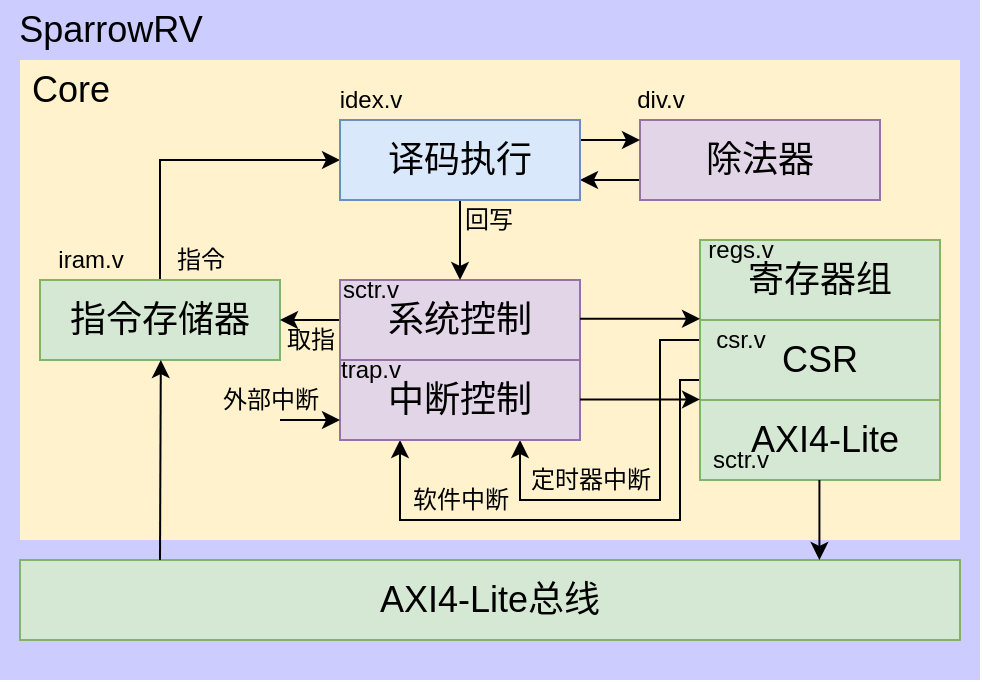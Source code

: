 <mxfile version="18.0.6" type="device"><diagram id="YtvwvDAg_z0UyHSXU93h" name="第 1 页"><mxGraphModel dx="1038" dy="649" grid="1" gridSize="10" guides="1" tooltips="1" connect="1" arrows="1" fold="1" page="1" pageScale="1" pageWidth="827" pageHeight="1169" math="0" shadow="0"><root><mxCell id="0"/><mxCell id="1" parent="0"/><mxCell id="fnTT648huVd-Vv2K7uz5-49" value="" style="rounded=0;whiteSpace=wrap;html=1;fontSize=12;fillColor=#CCCCFF;strokeColor=none;" parent="1" vertex="1"><mxGeometry x="190" y="50" width="490" height="340" as="geometry"/></mxCell><mxCell id="fnTT648huVd-Vv2K7uz5-1" value="" style="rounded=0;whiteSpace=wrap;html=1;fontSize=18;fillColor=#FFF2CC;strokeColor=none;" parent="1" vertex="1"><mxGeometry x="200" y="80" width="470" height="240" as="geometry"/></mxCell><mxCell id="fnTT648huVd-Vv2K7uz5-2" value="SparrowRV" style="text;html=1;align=center;verticalAlign=middle;resizable=0;points=[];autosize=1;strokeColor=none;fillColor=none;fontSize=18;" parent="1" vertex="1"><mxGeometry x="190" y="50" width="110" height="30" as="geometry"/></mxCell><mxCell id="fnTT648huVd-Vv2K7uz5-4" value="寄存器组" style="whiteSpace=wrap;html=1;fontSize=18;fillColor=#d5e8d4;strokeColor=#82b366;" parent="1" vertex="1"><mxGeometry x="540" y="170" width="120" height="40" as="geometry"/></mxCell><mxCell id="fnTT648huVd-Vv2K7uz5-32" style="edgeStyle=orthogonalEdgeStyle;rounded=0;orthogonalLoop=1;jettySize=auto;html=1;entryX=0.75;entryY=1;entryDx=0;entryDy=0;fontSize=18;exitX=0;exitY=0.25;exitDx=0;exitDy=0;" parent="1" source="fnTT648huVd-Vv2K7uz5-5" target="fnTT648huVd-Vv2K7uz5-7" edge="1"><mxGeometry relative="1" as="geometry"><mxPoint x="690" y="250" as="sourcePoint"/><Array as="points"><mxPoint x="520" y="220"/><mxPoint x="520" y="300"/><mxPoint x="450" y="300"/></Array></mxGeometry></mxCell><mxCell id="fnTT648huVd-Vv2K7uz5-33" style="edgeStyle=orthogonalEdgeStyle;rounded=0;orthogonalLoop=1;jettySize=auto;html=1;exitX=0;exitY=0.75;exitDx=0;exitDy=0;entryX=0.25;entryY=1;entryDx=0;entryDy=0;fontSize=18;" parent="1" source="fnTT648huVd-Vv2K7uz5-5" target="fnTT648huVd-Vv2K7uz5-7" edge="1"><mxGeometry relative="1" as="geometry"><Array as="points"><mxPoint x="530" y="240"/><mxPoint x="530" y="310"/><mxPoint x="390" y="310"/></Array></mxGeometry></mxCell><mxCell id="fnTT648huVd-Vv2K7uz5-5" value="CSR" style="whiteSpace=wrap;html=1;fontSize=18;fillColor=#d5e8d4;strokeColor=#82b366;" parent="1" vertex="1"><mxGeometry x="540" y="210" width="120" height="40" as="geometry"/></mxCell><mxCell id="fnTT648huVd-Vv2K7uz5-17" style="edgeStyle=orthogonalEdgeStyle;rounded=0;orthogonalLoop=1;jettySize=auto;html=1;exitX=0.5;exitY=0;exitDx=0;exitDy=0;entryX=0;entryY=0.5;entryDx=0;entryDy=0;fontSize=18;" parent="1" source="fnTT648huVd-Vv2K7uz5-6" target="fnTT648huVd-Vv2K7uz5-11" edge="1"><mxGeometry relative="1" as="geometry"/></mxCell><mxCell id="fnTT648huVd-Vv2K7uz5-6" value="指令存储器" style="whiteSpace=wrap;html=1;fontSize=18;fillColor=#d5e8d4;strokeColor=#82b366;" parent="1" vertex="1"><mxGeometry x="210" y="190" width="120" height="40" as="geometry"/></mxCell><mxCell id="fnTT648huVd-Vv2K7uz5-7" value="中断控制" style="whiteSpace=wrap;html=1;fontSize=18;fillColor=#e1d5e7;strokeColor=#9673a6;" parent="1" vertex="1"><mxGeometry x="360" y="230" width="120" height="40" as="geometry"/></mxCell><mxCell id="fnTT648huVd-Vv2K7uz5-14" style="edgeStyle=orthogonalEdgeStyle;rounded=0;orthogonalLoop=1;jettySize=auto;html=1;exitX=0;exitY=0.5;exitDx=0;exitDy=0;entryX=1;entryY=0.5;entryDx=0;entryDy=0;fontSize=18;" parent="1" source="fnTT648huVd-Vv2K7uz5-9" target="fnTT648huVd-Vv2K7uz5-6" edge="1"><mxGeometry relative="1" as="geometry"/></mxCell><mxCell id="fnTT648huVd-Vv2K7uz5-9" value="系统控制" style="whiteSpace=wrap;html=1;fontSize=18;fillColor=#e1d5e7;strokeColor=#9673a6;" parent="1" vertex="1"><mxGeometry x="360" y="190" width="120" height="40" as="geometry"/></mxCell><mxCell id="fnTT648huVd-Vv2K7uz5-20" style="edgeStyle=orthogonalEdgeStyle;rounded=0;orthogonalLoop=1;jettySize=auto;html=1;exitX=0;exitY=0.75;exitDx=0;exitDy=0;entryX=1;entryY=0.75;entryDx=0;entryDy=0;fontSize=18;" parent="1" source="fnTT648huVd-Vv2K7uz5-10" target="fnTT648huVd-Vv2K7uz5-11" edge="1"><mxGeometry relative="1" as="geometry"/></mxCell><mxCell id="fnTT648huVd-Vv2K7uz5-10" value="除法器" style="whiteSpace=wrap;html=1;fontSize=18;fillColor=#e1d5e7;strokeColor=#9673a6;" parent="1" vertex="1"><mxGeometry x="510" y="110" width="120" height="40" as="geometry"/></mxCell><mxCell id="fnTT648huVd-Vv2K7uz5-19" style="edgeStyle=orthogonalEdgeStyle;rounded=0;orthogonalLoop=1;jettySize=auto;html=1;exitX=1;exitY=0.25;exitDx=0;exitDy=0;entryX=0;entryY=0.25;entryDx=0;entryDy=0;fontSize=18;" parent="1" source="fnTT648huVd-Vv2K7uz5-11" target="fnTT648huVd-Vv2K7uz5-10" edge="1"><mxGeometry relative="1" as="geometry"/></mxCell><mxCell id="fnTT648huVd-Vv2K7uz5-29" style="edgeStyle=orthogonalEdgeStyle;rounded=0;orthogonalLoop=1;jettySize=auto;html=1;exitX=0.5;exitY=1;exitDx=0;exitDy=0;entryX=0.5;entryY=0;entryDx=0;entryDy=0;fontSize=18;" parent="1" source="fnTT648huVd-Vv2K7uz5-11" target="fnTT648huVd-Vv2K7uz5-9" edge="1"><mxGeometry relative="1" as="geometry"/></mxCell><mxCell id="fnTT648huVd-Vv2K7uz5-11" value="译码执行" style="whiteSpace=wrap;html=1;fontSize=18;fillColor=#dae8fc;strokeColor=#6c8ebf;" parent="1" vertex="1"><mxGeometry x="360" y="110" width="120" height="40" as="geometry"/></mxCell><mxCell id="fnTT648huVd-Vv2K7uz5-12" value="&amp;nbsp;AXI4-Lite" style="whiteSpace=wrap;html=1;fontSize=18;fillColor=#d5e8d4;strokeColor=#82b366;" parent="1" vertex="1"><mxGeometry x="540" y="250" width="120" height="40" as="geometry"/></mxCell><mxCell id="fnTT648huVd-Vv2K7uz5-16" style="edgeStyle=orthogonalEdgeStyle;rounded=0;orthogonalLoop=1;jettySize=auto;html=1;fontSize=18;" parent="1" edge="1"><mxGeometry relative="1" as="geometry"><mxPoint x="480" y="209.43" as="sourcePoint"/><mxPoint x="540" y="209.43" as="targetPoint"/></mxGeometry></mxCell><mxCell id="fnTT648huVd-Vv2K7uz5-22" value="Core" style="text;html=1;align=center;verticalAlign=middle;resizable=0;points=[];autosize=1;strokeColor=none;fillColor=none;fontSize=18;" parent="1" vertex="1"><mxGeometry x="200" y="80" width="50" height="30" as="geometry"/></mxCell><mxCell id="fnTT648huVd-Vv2K7uz5-23" value="AXI4-Lite总线" style="whiteSpace=wrap;html=1;fontSize=18;fillColor=#d5e8d4;strokeColor=#82b366;" parent="1" vertex="1"><mxGeometry x="200" y="330" width="470" height="40" as="geometry"/></mxCell><mxCell id="fnTT648huVd-Vv2K7uz5-25" value="" style="endArrow=classic;html=1;rounded=0;fontSize=18;" parent="1" edge="1"><mxGeometry width="50" height="50" relative="1" as="geometry"><mxPoint x="270" y="330" as="sourcePoint"/><mxPoint x="270.41" y="230" as="targetPoint"/></mxGeometry></mxCell><mxCell id="fnTT648huVd-Vv2K7uz5-30" value="" style="endArrow=classic;html=1;rounded=0;fontSize=18;" parent="1" edge="1"><mxGeometry width="50" height="50" relative="1" as="geometry"><mxPoint x="330" y="260" as="sourcePoint"/><mxPoint x="360" y="260" as="targetPoint"/></mxGeometry></mxCell><mxCell id="fnTT648huVd-Vv2K7uz5-31" value="外部中断" style="text;html=1;align=center;verticalAlign=middle;resizable=0;points=[];autosize=1;strokeColor=none;fillColor=none;fontSize=12;" parent="1" vertex="1"><mxGeometry x="295" y="240" width="60" height="20" as="geometry"/></mxCell><mxCell id="fnTT648huVd-Vv2K7uz5-34" value="定时器中断" style="text;html=1;align=center;verticalAlign=middle;resizable=0;points=[];autosize=1;strokeColor=none;fillColor=none;fontSize=12;" parent="1" vertex="1"><mxGeometry x="445" y="280" width="80" height="20" as="geometry"/></mxCell><mxCell id="fnTT648huVd-Vv2K7uz5-35" value="软件中断" style="text;html=1;align=center;verticalAlign=middle;resizable=0;points=[];autosize=1;strokeColor=none;fillColor=none;fontSize=12;" parent="1" vertex="1"><mxGeometry x="390" y="290" width="60" height="20" as="geometry"/></mxCell><mxCell id="fnTT648huVd-Vv2K7uz5-36" value="回写" style="text;html=1;align=center;verticalAlign=middle;resizable=0;points=[];autosize=1;strokeColor=none;fillColor=none;fontSize=12;" parent="1" vertex="1"><mxGeometry x="414" y="150" width="40" height="20" as="geometry"/></mxCell><mxCell id="fnTT648huVd-Vv2K7uz5-37" value="取指" style="text;html=1;align=center;verticalAlign=middle;resizable=0;points=[];autosize=1;strokeColor=none;fillColor=none;fontSize=12;" parent="1" vertex="1"><mxGeometry x="325" y="210" width="40" height="20" as="geometry"/></mxCell><mxCell id="fnTT648huVd-Vv2K7uz5-38" value="指令" style="text;html=1;align=center;verticalAlign=middle;resizable=0;points=[];autosize=1;strokeColor=none;fillColor=none;fontSize=12;" parent="1" vertex="1"><mxGeometry x="270" y="170" width="40" height="20" as="geometry"/></mxCell><mxCell id="fnTT648huVd-Vv2K7uz5-39" value="idex.v" style="text;html=1;align=center;verticalAlign=middle;resizable=0;points=[];autosize=1;strokeColor=none;fillColor=none;fontSize=12;" parent="1" vertex="1"><mxGeometry x="350" y="90" width="50" height="20" as="geometry"/></mxCell><mxCell id="fnTT648huVd-Vv2K7uz5-40" value="iram.v" style="text;html=1;align=center;verticalAlign=middle;resizable=0;points=[];autosize=1;strokeColor=none;fillColor=none;fontSize=12;" parent="1" vertex="1"><mxGeometry x="210" y="170" width="50" height="20" as="geometry"/></mxCell><mxCell id="fnTT648huVd-Vv2K7uz5-41" value="regs.v" style="text;html=1;align=center;verticalAlign=middle;resizable=0;points=[];autosize=1;strokeColor=none;fillColor=none;fontSize=12;" parent="1" vertex="1"><mxGeometry x="535" y="165" width="50" height="20" as="geometry"/></mxCell><mxCell id="fnTT648huVd-Vv2K7uz5-42" value="csr.v" style="text;html=1;align=center;verticalAlign=middle;resizable=0;points=[];autosize=1;strokeColor=none;fillColor=none;fontSize=12;" parent="1" vertex="1"><mxGeometry x="540" y="210" width="40" height="20" as="geometry"/></mxCell><mxCell id="fnTT648huVd-Vv2K7uz5-43" value="div.v" style="text;html=1;align=center;verticalAlign=middle;resizable=0;points=[];autosize=1;strokeColor=none;fillColor=none;fontSize=12;" parent="1" vertex="1"><mxGeometry x="500" y="90" width="40" height="20" as="geometry"/></mxCell><mxCell id="fnTT648huVd-Vv2K7uz5-44" value="trap.v" style="text;html=1;align=center;verticalAlign=middle;resizable=0;points=[];autosize=1;strokeColor=none;fillColor=none;fontSize=12;" parent="1" vertex="1"><mxGeometry x="350" y="225" width="50" height="20" as="geometry"/></mxCell><mxCell id="fnTT648huVd-Vv2K7uz5-45" value="sctr.v" style="text;html=1;align=center;verticalAlign=middle;resizable=0;points=[];autosize=1;strokeColor=none;fillColor=none;fontSize=12;" parent="1" vertex="1"><mxGeometry x="355" y="185" width="40" height="20" as="geometry"/></mxCell><mxCell id="fnTT648huVd-Vv2K7uz5-46" value="sctr.v" style="text;html=1;align=center;verticalAlign=middle;resizable=0;points=[];autosize=1;strokeColor=none;fillColor=none;fontSize=12;" parent="1" vertex="1"><mxGeometry x="540" y="270" width="40" height="20" as="geometry"/></mxCell><mxCell id="fnTT648huVd-Vv2K7uz5-47" value="" style="endArrow=classic;html=1;rounded=0;fontSize=12;" parent="1" edge="1"><mxGeometry width="50" height="50" relative="1" as="geometry"><mxPoint x="599.71" y="290" as="sourcePoint"/><mxPoint x="599.71" y="330" as="targetPoint"/></mxGeometry></mxCell><mxCell id="fnTT648huVd-Vv2K7uz5-48" style="edgeStyle=orthogonalEdgeStyle;rounded=0;orthogonalLoop=1;jettySize=auto;html=1;fontSize=18;" parent="1" edge="1"><mxGeometry relative="1" as="geometry"><mxPoint x="480" y="249.71" as="sourcePoint"/><mxPoint x="540" y="249.71" as="targetPoint"/></mxGeometry></mxCell></root></mxGraphModel></diagram></mxfile>